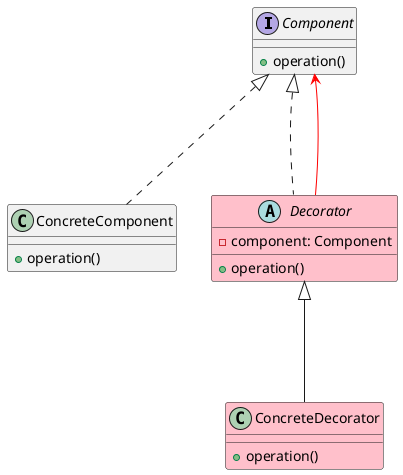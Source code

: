 @startuml
interface Component {
    + operation()
}
class ConcreteComponent {
    + operation()
}
abstract Decorator #pink {
    - component: Component
    + operation()
}
class ConcreteDecorator #pink {
    + operation()
}
'class OtherConcreteDecorator #lightgreen {
'    + operation()
'}

Component <|... ConcreteComponent
Component <|.. Decorator
Decorator ---> Component #red
Decorator <|--- ConcreteDecorator
'Decorator <|--- OtherConcreteDecorator
@enduml